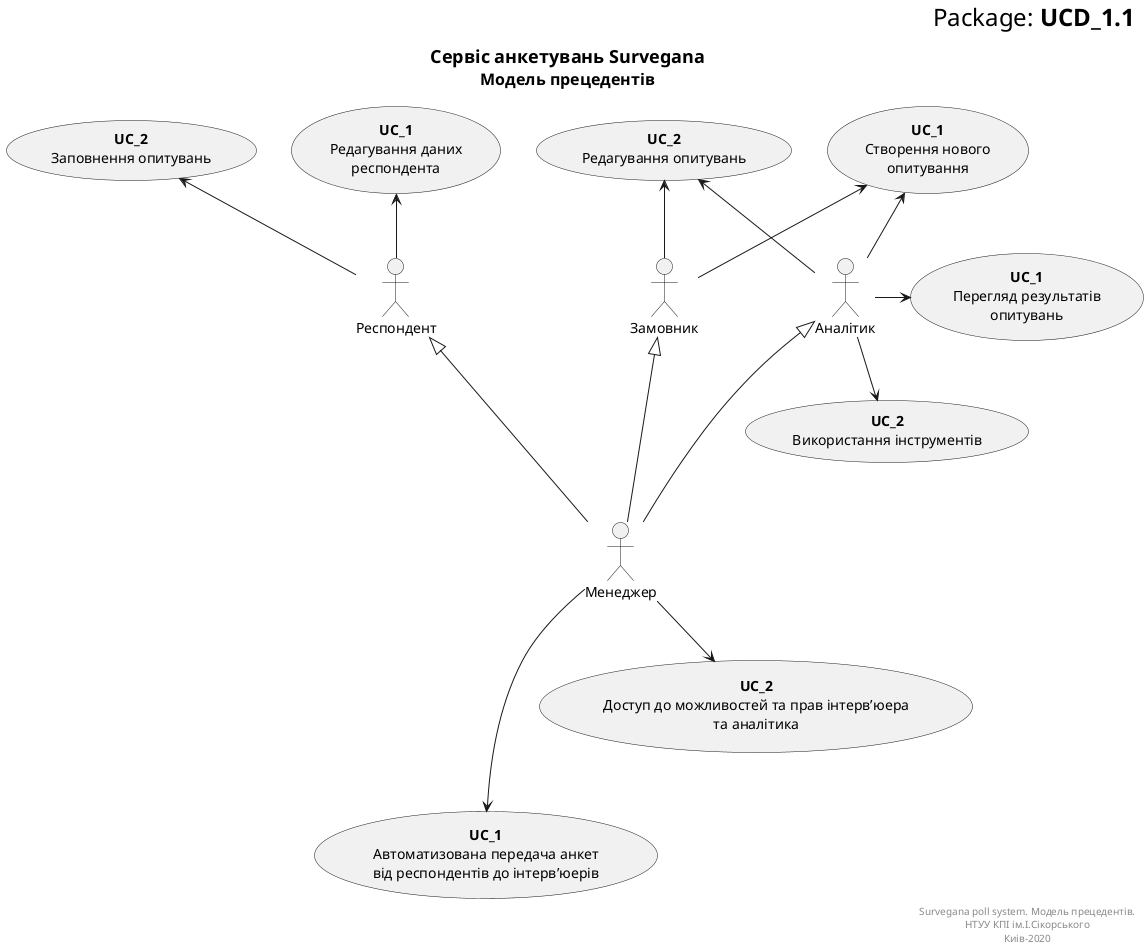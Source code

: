 @startuml
right header
<font size=24 color=black>Package: <b>UCD_1.1
end header

title
<font size=18 color=black>Сервіс анкетувань Survegana
<font size=16 color=black>Модель прецедентів
end title

actor "Респондент" as User
actor "Аналітик" as Analyst
actor "Замовник" as Customer
actor "Менеджер" as Manager

' UCes for User:
usecase "<b>UC_1</b>\nРедагування даних\nреспондента" as UC1_User
usecase "<b>UC_2</b>\nЗаповнення опитувань" as UC2_User

' UCes for Analyst:
usecase "<b>UC_1</b>\nПерегляд результатів\nопитувань" as UC1_Analyst
usecase "<b>UC_2</b>\nВикористання інструментів" as UC2_Analyst

' UCes for Customer:
usecase "<b>UC_1</b>\nСтворення нового\nопитування" as UC1_Customer
usecase "<b>UC_2</b>\nРедагування опитувань" as UC2_Customer

' UCes for Manager:
usecase "<b>UC_1</b>\nАвтоматизована передача анкет\nвід респондентів до інтерв’юерів" as UC1_Manager
usecase "<b>UC_2</b>\nДоступ до можливостей та прав інтерв’юера\nта аналітика" as UC2_Manager

' Actors connections

Manager -u--|> User
Manager -u--|> Customer
Manager -u--|> Analyst

User -u-> UC1_User
User -u-> UC2_User

Analyst -r-> UC1_Analyst
Analyst -d-> UC2_Analyst
Analyst -u-> UC1_Customer
Analyst -u-> UC2_Customer

Customer -u-> UC1_Customer
Customer -u-> UC2_Customer

Manager -d--> UC1_Manager
Manager -d-> UC2_Manager

right footer
Survegana poll system. Модель прецедентів.
НТУУ КПІ ім.І.Сікорського
Киів-2020
end footer
@enduml